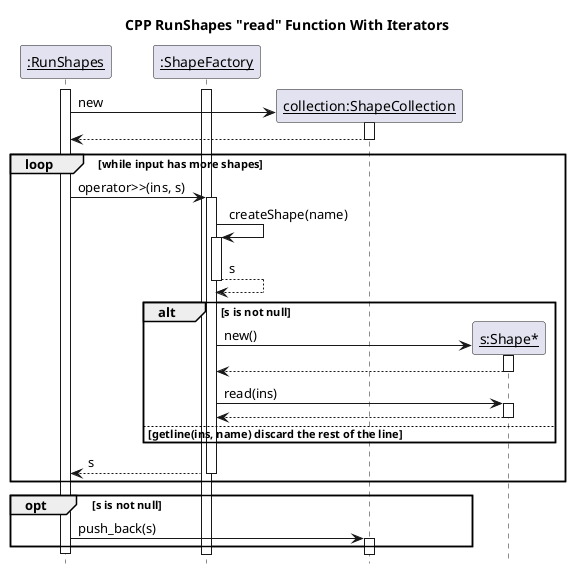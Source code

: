 @startuml
autoactivate on
hide footbox
skinparam sequenceParticipant underline

title CPP RunShapes "read" Function With Iterators

participant ":RunShapes" as rs
activate rs

participant ":ShapeFactory" as sf
activate sf

create "collection:ShapeCollection" as collection
rs -> collection: new
return

loop while input has more shapes
    rs -> sf: operator>>(ins, s)
        sf -> sf: createShape(name)
        return s
        alt s is not null
            create "s:Shape*" as sptr
            sf -> sptr: new()
            return
            sf -> sptr: read(ins)
            return
        else getline(ins, name) discard the rest of the line
        end
return  s
end

opt s is not null
    rs -> collection: push_back(s)
end

deactivate rs

@enduml

